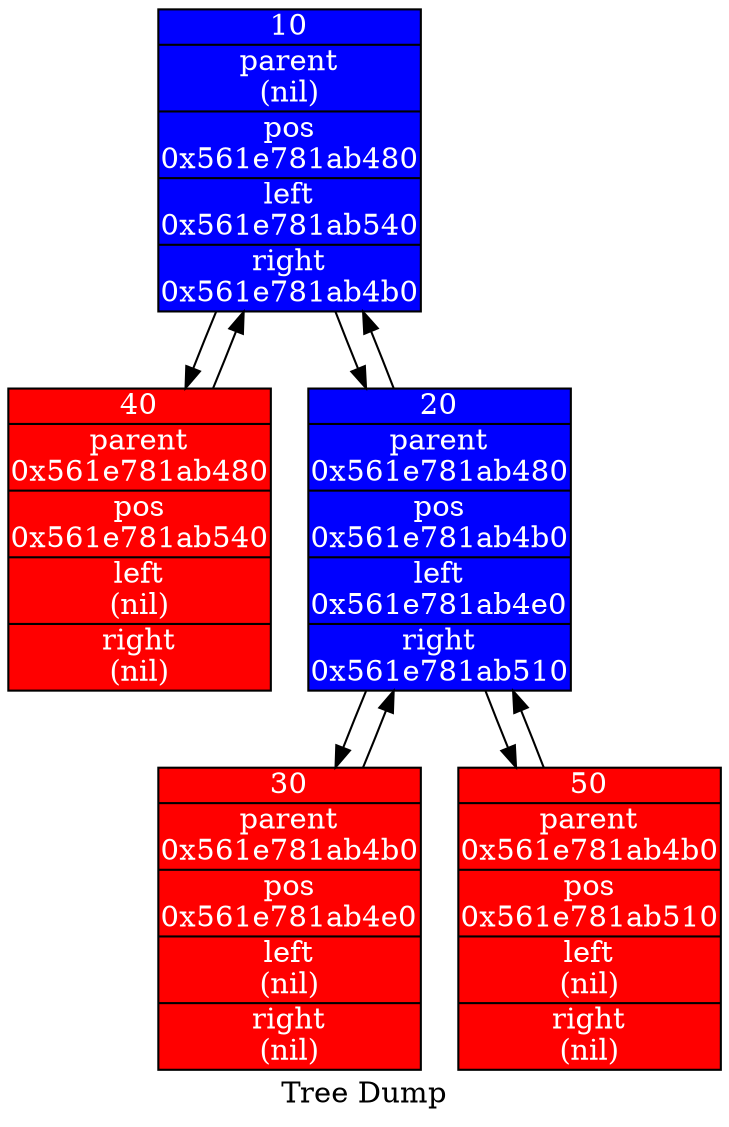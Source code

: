   digraph tree  {
  node [shape = "circle", style = "filled", fillcolor = "blue", fontcolor = "#FFFFFF", margin = "0.01"];
  rankdir = "TB";

  label = "Tree Dump";
  "10" [shape = "record", label = "{10 | parent\n(nil) | <f0> pos\n0x561e781ab480| left\n0x561e781ab540 | right\n0x561e781ab4b0\n}"];
  "10"->"40";
  "40"->"10";
  "40" [shape = "record", fillcolor = "red", label = "{40 | parent\n0x561e781ab480 | <f0> pos\n0x561e781ab540| left\n(nil) | right\n(nil)\n}"];
  "10"->"20";
  "20"->"10";
  "20" [shape = "record", label = "{20 | parent\n0x561e781ab480 | <f0> pos\n0x561e781ab4b0| left\n0x561e781ab4e0 | right\n0x561e781ab510\n}"];
  "20"->"30";
  "30"->"20";
  "30" [shape = "record", fillcolor = "red", label = "{30 | parent\n0x561e781ab4b0 | <f0> pos\n0x561e781ab4e0| left\n(nil) | right\n(nil)\n}"];
  "20"->"50";
  "50"->"20";
  "50" [shape = "record", fillcolor = "red", label = "{50 | parent\n0x561e781ab4b0 | <f0> pos\n0x561e781ab510| left\n(nil) | right\n(nil)\n}"];
  }